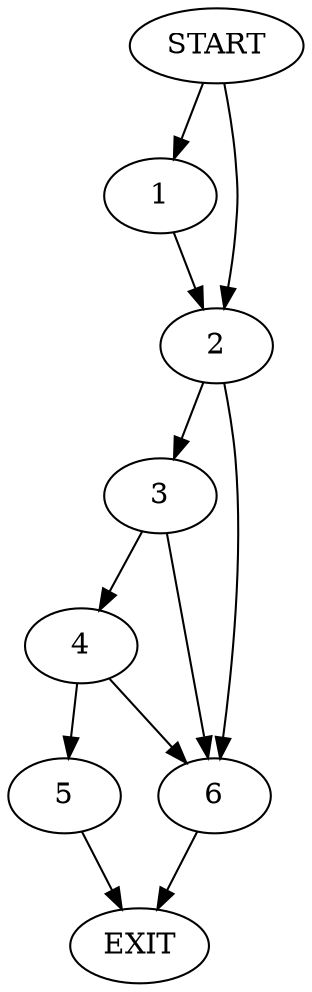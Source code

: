 digraph { 
0 [label="START"];
1;
2;
3;
4;
5;
6;
7[label="EXIT"];
0 -> 2;
0 -> 1;
1 -> 2;
2 -> 3;
2 -> 6;
3 -> 4;
3 -> 6;
4 -> 5;
4 -> 6;
5 -> 7;
6 -> 7;
}